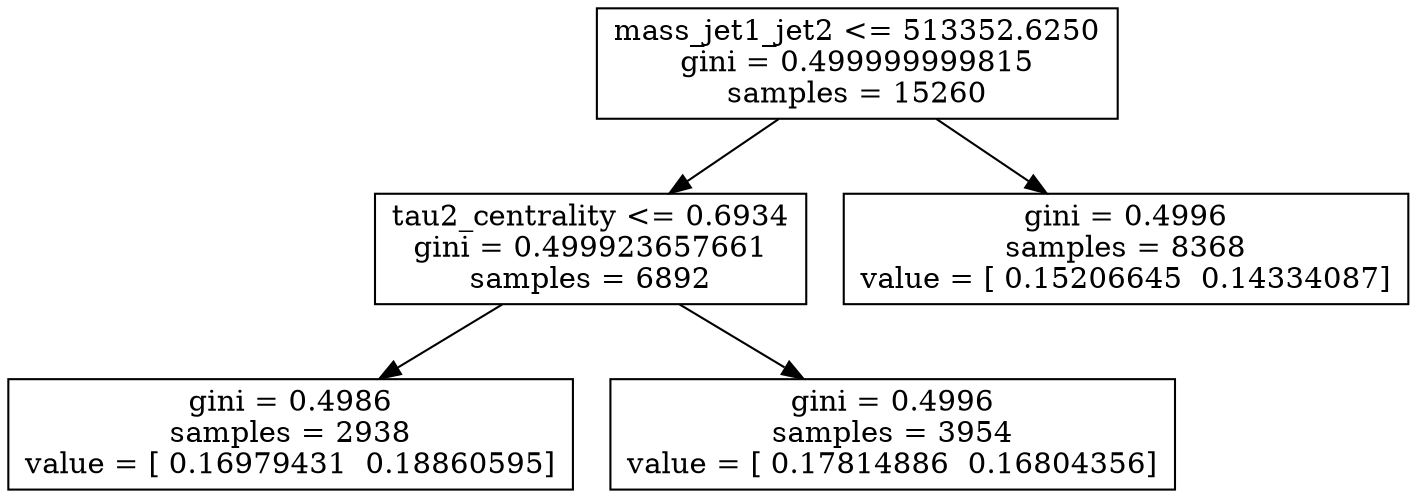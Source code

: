 digraph Tree {
0 [label="mass_jet1_jet2 <= 513352.6250\ngini = 0.499999999815\nsamples = 15260", shape="box"] ;
1 [label="tau2_centrality <= 0.6934\ngini = 0.499923657661\nsamples = 6892", shape="box"] ;
0 -> 1 ;
2 [label="gini = 0.4986\nsamples = 2938\nvalue = [ 0.16979431  0.18860595]", shape="box"] ;
1 -> 2 ;
3 [label="gini = 0.4996\nsamples = 3954\nvalue = [ 0.17814886  0.16804356]", shape="box"] ;
1 -> 3 ;
4 [label="gini = 0.4996\nsamples = 8368\nvalue = [ 0.15206645  0.14334087]", shape="box"] ;
0 -> 4 ;
}
